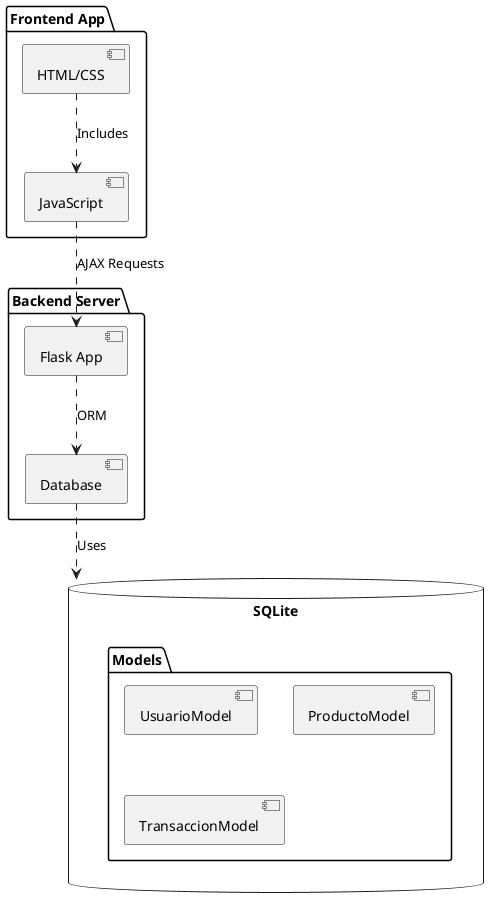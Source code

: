 @startuml Componentes

package "Frontend App" {
  [HTML/CSS]
  [JavaScript]
}

package "Backend Server" {
  [Flask App]
  [Database]
}

database "SQLite" {
  folder "Models" {
    [UsuarioModel]
    [ProductoModel]
    [TransaccionModel]
  }
}

[HTML/CSS] ..> [JavaScript] : Includes
[JavaScript] ..> [Flask App] : AJAX Requests
[Flask App] ..> [Database] : ORM
[Database] ..> [SQLite] : Uses

@enduml